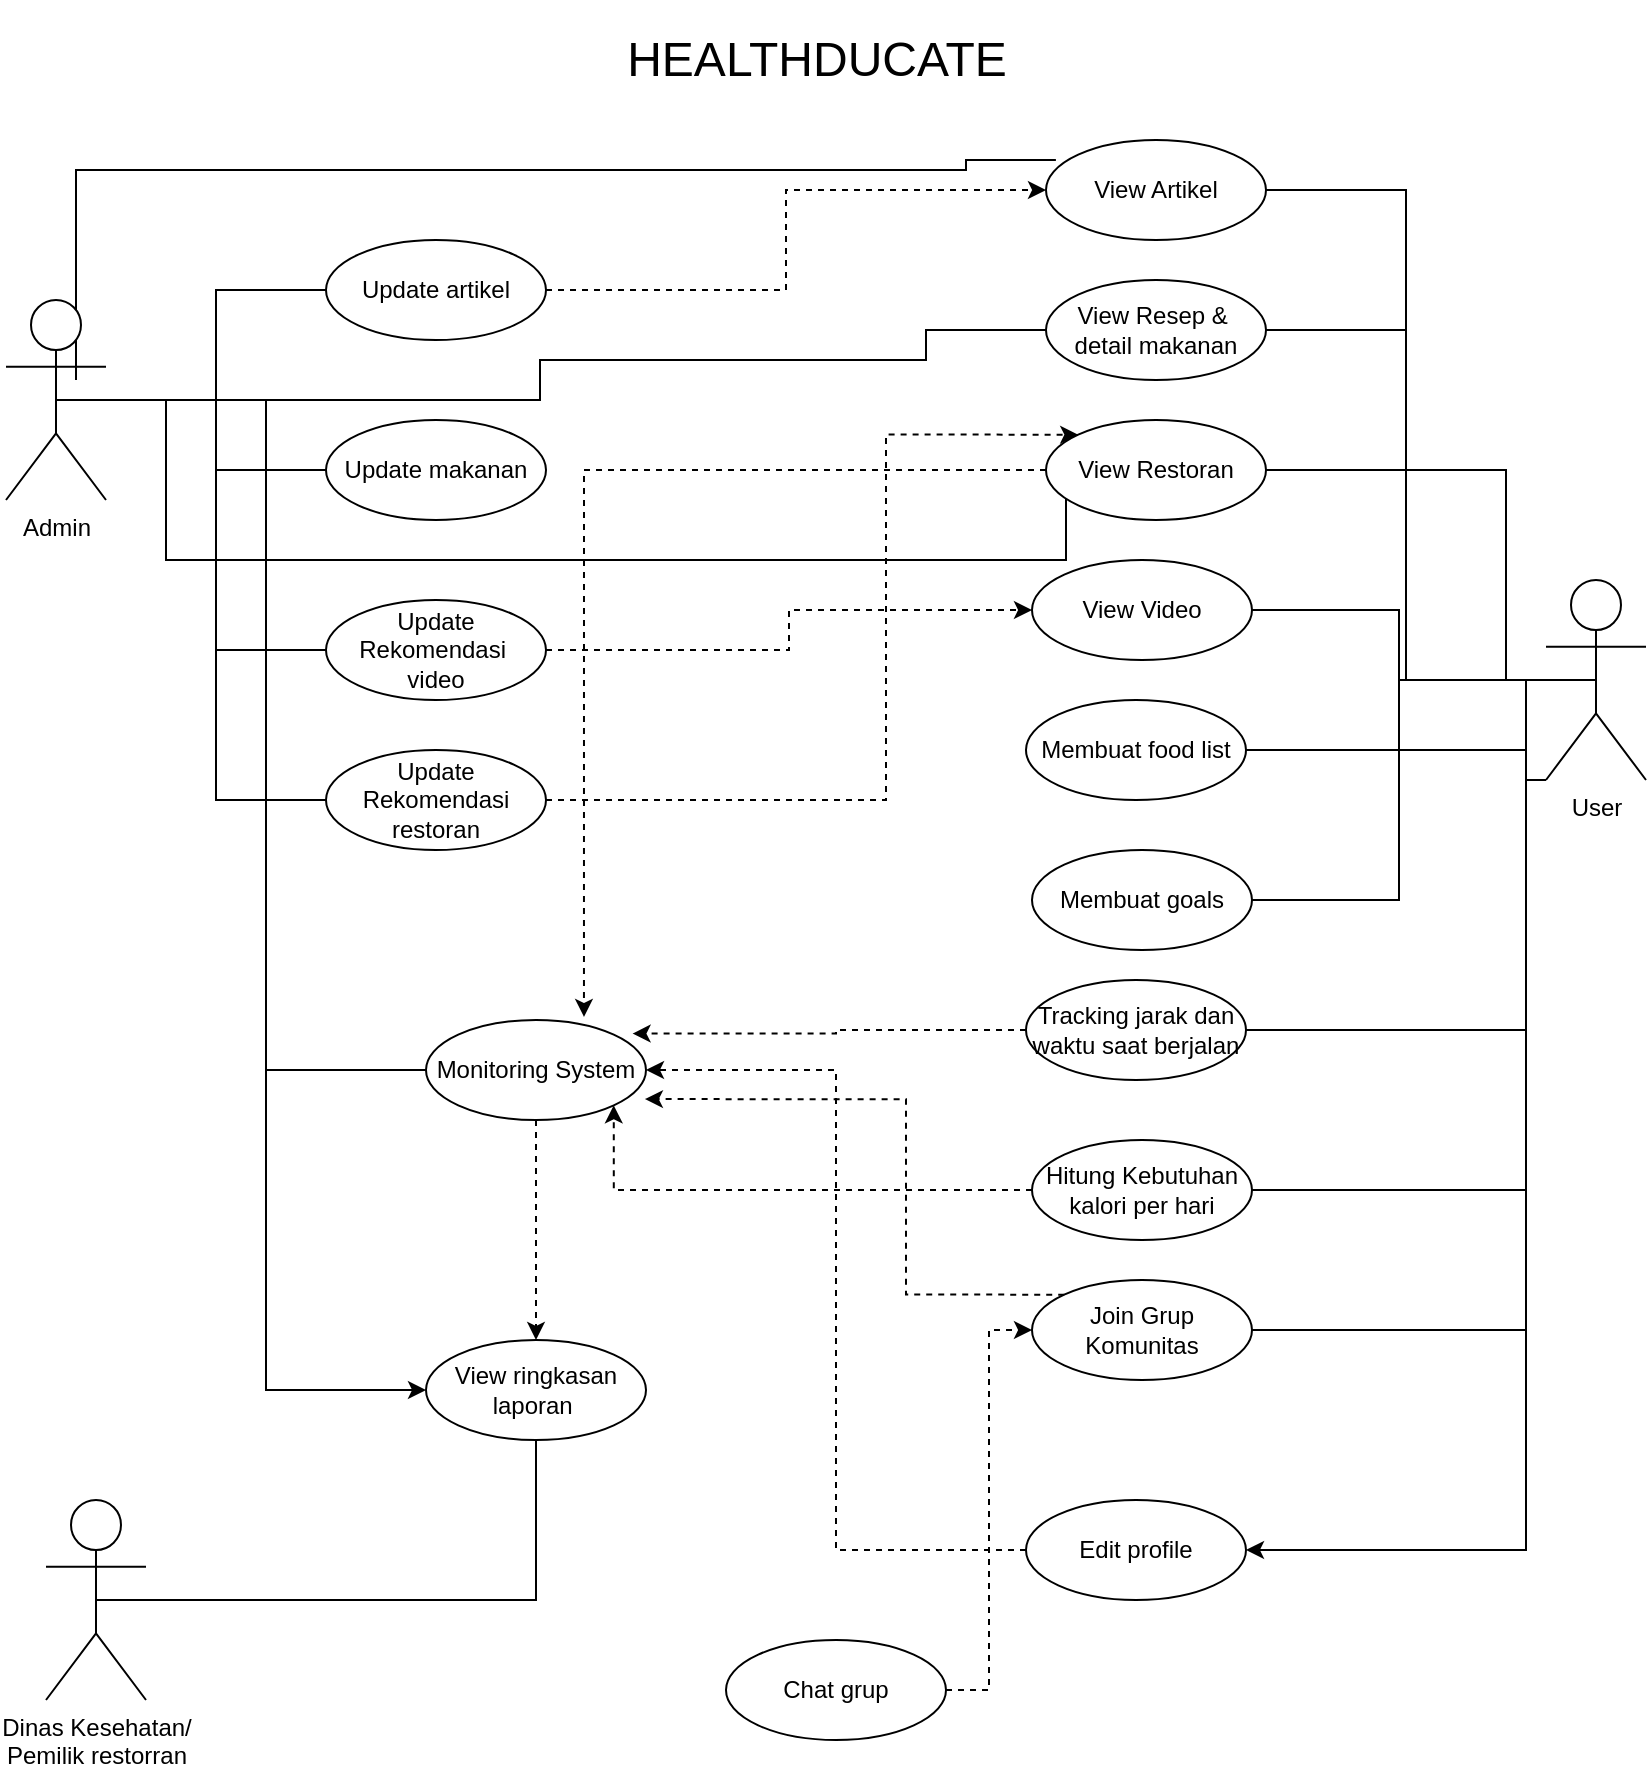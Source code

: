 <mxfile version="24.6.2" type="github">
  <diagram name="Page-1" id="qpr0WWEVWrJDgcL1kmon">
    <mxGraphModel dx="1615" dy="951" grid="1" gridSize="10" guides="1" tooltips="1" connect="1" arrows="1" fold="1" page="1" pageScale="1" pageWidth="850" pageHeight="1100" math="0" shadow="0">
      <root>
        <mxCell id="0" />
        <mxCell id="1" parent="0" />
        <mxCell id="xNHjRJRwzr_vyZ5RC70N-17" style="edgeStyle=orthogonalEdgeStyle;rounded=0;orthogonalLoop=1;jettySize=auto;html=1;exitX=0.5;exitY=0.5;exitDx=0;exitDy=0;exitPerimeter=0;endArrow=none;endFill=0;" parent="1" source="6PoY5TUMm6coMZj7E8jW-6" target="xNHjRJRwzr_vyZ5RC70N-4" edge="1">
          <mxGeometry relative="1" as="geometry" />
        </mxCell>
        <mxCell id="xNHjRJRwzr_vyZ5RC70N-18" style="edgeStyle=orthogonalEdgeStyle;rounded=0;orthogonalLoop=1;jettySize=auto;html=1;exitX=0.5;exitY=0.5;exitDx=0;exitDy=0;exitPerimeter=0;entryX=0;entryY=0.5;entryDx=0;entryDy=0;endArrow=none;endFill=0;" parent="1" source="6PoY5TUMm6coMZj7E8jW-6" target="xNHjRJRwzr_vyZ5RC70N-5" edge="1">
          <mxGeometry relative="1" as="geometry" />
        </mxCell>
        <mxCell id="xNHjRJRwzr_vyZ5RC70N-21" style="edgeStyle=orthogonalEdgeStyle;rounded=0;orthogonalLoop=1;jettySize=auto;html=1;exitX=0.5;exitY=0.5;exitDx=0;exitDy=0;exitPerimeter=0;entryX=0;entryY=0.5;entryDx=0;entryDy=0;endArrow=none;endFill=0;" parent="1" source="6PoY5TUMm6coMZj7E8jW-6" target="xNHjRJRwzr_vyZ5RC70N-20" edge="1">
          <mxGeometry relative="1" as="geometry" />
        </mxCell>
        <mxCell id="xNHjRJRwzr_vyZ5RC70N-22" style="edgeStyle=orthogonalEdgeStyle;rounded=0;orthogonalLoop=1;jettySize=auto;html=1;exitX=0.5;exitY=0.5;exitDx=0;exitDy=0;exitPerimeter=0;entryX=0;entryY=0.5;entryDx=0;entryDy=0;" parent="1" source="6PoY5TUMm6coMZj7E8jW-6" target="xNHjRJRwzr_vyZ5RC70N-11" edge="1">
          <mxGeometry relative="1" as="geometry" />
        </mxCell>
        <mxCell id="xNHjRJRwzr_vyZ5RC70N-25" style="edgeStyle=orthogonalEdgeStyle;rounded=0;orthogonalLoop=1;jettySize=auto;html=1;exitX=0.5;exitY=0.5;exitDx=0;exitDy=0;exitPerimeter=0;entryX=0;entryY=0.5;entryDx=0;entryDy=0;endArrow=none;endFill=0;" parent="1" source="6PoY5TUMm6coMZj7E8jW-6" target="xNHjRJRwzr_vyZ5RC70N-23" edge="1">
          <mxGeometry relative="1" as="geometry" />
        </mxCell>
        <mxCell id="xNHjRJRwzr_vyZ5RC70N-26" style="edgeStyle=orthogonalEdgeStyle;rounded=0;orthogonalLoop=1;jettySize=auto;html=1;exitX=0.5;exitY=0.5;exitDx=0;exitDy=0;exitPerimeter=0;entryX=0;entryY=0.5;entryDx=0;entryDy=0;endArrow=none;endFill=0;" parent="1" source="6PoY5TUMm6coMZj7E8jW-6" target="xNHjRJRwzr_vyZ5RC70N-24" edge="1">
          <mxGeometry relative="1" as="geometry" />
        </mxCell>
        <mxCell id="xNHjRJRwzr_vyZ5RC70N-52" style="edgeStyle=orthogonalEdgeStyle;rounded=0;orthogonalLoop=1;jettySize=auto;html=1;exitX=0.5;exitY=0.5;exitDx=0;exitDy=0;exitPerimeter=0;entryX=0.045;entryY=0.2;entryDx=0;entryDy=0;endArrow=none;endFill=0;entryPerimeter=0;" parent="1" target="xNHjRJRwzr_vyZ5RC70N-27" edge="1">
          <mxGeometry relative="1" as="geometry">
            <mxPoint x="55" y="240" as="sourcePoint" />
            <mxPoint x="495" y="135.0" as="targetPoint" />
            <Array as="points">
              <mxPoint x="55" y="135" />
              <mxPoint x="500" y="135" />
            </Array>
          </mxGeometry>
        </mxCell>
        <mxCell id="xNHjRJRwzr_vyZ5RC70N-53" style="edgeStyle=orthogonalEdgeStyle;rounded=0;orthogonalLoop=1;jettySize=auto;html=1;exitX=0.5;exitY=0.5;exitDx=0;exitDy=0;exitPerimeter=0;entryX=0;entryY=0.5;entryDx=0;entryDy=0;endArrow=none;endFill=0;" parent="1" source="6PoY5TUMm6coMZj7E8jW-6" target="xNHjRJRwzr_vyZ5RC70N-28" edge="1">
          <mxGeometry relative="1" as="geometry">
            <Array as="points">
              <mxPoint x="287" y="250" />
              <mxPoint x="287" y="230" />
              <mxPoint x="480" y="230" />
              <mxPoint x="480" y="215" />
            </Array>
          </mxGeometry>
        </mxCell>
        <mxCell id="xNHjRJRwzr_vyZ5RC70N-57" style="edgeStyle=orthogonalEdgeStyle;rounded=0;orthogonalLoop=1;jettySize=auto;html=1;exitX=0.5;exitY=0.5;exitDx=0;exitDy=0;exitPerimeter=0;endArrow=none;endFill=0;" parent="1" source="6PoY5TUMm6coMZj7E8jW-6" target="xNHjRJRwzr_vyZ5RC70N-34" edge="1">
          <mxGeometry relative="1" as="geometry">
            <Array as="points">
              <mxPoint x="100" y="250" />
              <mxPoint x="100" y="330" />
              <mxPoint x="550" y="330" />
            </Array>
          </mxGeometry>
        </mxCell>
        <mxCell id="6PoY5TUMm6coMZj7E8jW-6" value="Admin" style="shape=umlActor;verticalLabelPosition=bottom;verticalAlign=top;html=1;outlineConnect=0;" parent="1" vertex="1">
          <mxGeometry x="20" y="200" width="50" height="100" as="geometry" />
        </mxCell>
        <mxCell id="6PoY5TUMm6coMZj7E8jW-9" value="&lt;font style=&quot;font-size: 24px;&quot;&gt;HEALTHDUCATE&lt;/font&gt;" style="text;html=1;align=center;verticalAlign=middle;whiteSpace=wrap;rounded=0;" parent="1" vertex="1">
          <mxGeometry x="318" y="50" width="215" height="60" as="geometry" />
        </mxCell>
        <mxCell id="xNHjRJRwzr_vyZ5RC70N-43" style="edgeStyle=orthogonalEdgeStyle;rounded=0;orthogonalLoop=1;jettySize=auto;html=1;exitX=0.5;exitY=0.5;exitDx=0;exitDy=0;exitPerimeter=0;entryX=1;entryY=0.5;entryDx=0;entryDy=0;endArrow=none;endFill=0;" parent="1" source="6PoY5TUMm6coMZj7E8jW-12" target="xNHjRJRwzr_vyZ5RC70N-27" edge="1">
          <mxGeometry relative="1" as="geometry" />
        </mxCell>
        <mxCell id="xNHjRJRwzr_vyZ5RC70N-45" style="edgeStyle=orthogonalEdgeStyle;rounded=0;orthogonalLoop=1;jettySize=auto;html=1;exitX=0;exitY=1;exitDx=0;exitDy=0;exitPerimeter=0;entryX=1;entryY=0.5;entryDx=0;entryDy=0;endArrow=none;endFill=0;" parent="1" source="6PoY5TUMm6coMZj7E8jW-12" target="xNHjRJRwzr_vyZ5RC70N-29" edge="1">
          <mxGeometry relative="1" as="geometry">
            <Array as="points">
              <mxPoint x="780" y="565" />
            </Array>
          </mxGeometry>
        </mxCell>
        <mxCell id="xNHjRJRwzr_vyZ5RC70N-46" style="edgeStyle=orthogonalEdgeStyle;rounded=0;orthogonalLoop=1;jettySize=auto;html=1;exitX=0.5;exitY=0.5;exitDx=0;exitDy=0;exitPerimeter=0;entryX=1;entryY=0.5;entryDx=0;entryDy=0;endArrow=none;endFill=0;" parent="1" source="6PoY5TUMm6coMZj7E8jW-12" target="xNHjRJRwzr_vyZ5RC70N-34" edge="1">
          <mxGeometry relative="1" as="geometry">
            <Array as="points">
              <mxPoint x="770" y="390" />
              <mxPoint x="770" y="285" />
            </Array>
          </mxGeometry>
        </mxCell>
        <mxCell id="xNHjRJRwzr_vyZ5RC70N-47" style="edgeStyle=orthogonalEdgeStyle;rounded=0;orthogonalLoop=1;jettySize=auto;html=1;exitX=0.5;exitY=0.5;exitDx=0;exitDy=0;exitPerimeter=0;entryX=1;entryY=0.5;entryDx=0;entryDy=0;endArrow=none;endFill=0;" parent="1" source="6PoY5TUMm6coMZj7E8jW-12" target="xNHjRJRwzr_vyZ5RC70N-39" edge="1">
          <mxGeometry relative="1" as="geometry">
            <Array as="points">
              <mxPoint x="780" y="390" />
              <mxPoint x="780" y="425" />
            </Array>
          </mxGeometry>
        </mxCell>
        <mxCell id="xNHjRJRwzr_vyZ5RC70N-50" style="edgeStyle=orthogonalEdgeStyle;rounded=0;orthogonalLoop=1;jettySize=auto;html=1;exitX=0;exitY=1;exitDx=0;exitDy=0;exitPerimeter=0;entryX=1;entryY=0.5;entryDx=0;entryDy=0;endArrow=none;endFill=0;" parent="1" source="6PoY5TUMm6coMZj7E8jW-12" target="xNHjRJRwzr_vyZ5RC70N-30" edge="1">
          <mxGeometry relative="1" as="geometry">
            <Array as="points">
              <mxPoint x="780" y="645" />
            </Array>
          </mxGeometry>
        </mxCell>
        <mxCell id="xNHjRJRwzr_vyZ5RC70N-55" style="edgeStyle=orthogonalEdgeStyle;rounded=0;orthogonalLoop=1;jettySize=auto;html=1;exitX=0;exitY=1;exitDx=0;exitDy=0;exitPerimeter=0;entryX=1;entryY=0.5;entryDx=0;entryDy=0;endArrow=none;endFill=0;" parent="1" source="6PoY5TUMm6coMZj7E8jW-12" target="xNHjRJRwzr_vyZ5RC70N-31" edge="1">
          <mxGeometry relative="1" as="geometry">
            <Array as="points">
              <mxPoint x="780" y="440" />
              <mxPoint x="780" y="715" />
            </Array>
          </mxGeometry>
        </mxCell>
        <mxCell id="xNHjRJRwzr_vyZ5RC70N-59" style="edgeStyle=orthogonalEdgeStyle;rounded=0;orthogonalLoop=1;jettySize=auto;html=1;exitX=0.5;exitY=0.5;exitDx=0;exitDy=0;exitPerimeter=0;entryX=1;entryY=0.5;entryDx=0;entryDy=0;" parent="1" source="6PoY5TUMm6coMZj7E8jW-12" target="xNHjRJRwzr_vyZ5RC70N-32" edge="1">
          <mxGeometry relative="1" as="geometry">
            <Array as="points">
              <mxPoint x="780" y="390" />
              <mxPoint x="780" y="825" />
            </Array>
          </mxGeometry>
        </mxCell>
        <mxCell id="xNHjRJRwzr_vyZ5RC70N-61" style="edgeStyle=orthogonalEdgeStyle;rounded=0;orthogonalLoop=1;jettySize=auto;html=1;exitX=0.5;exitY=0.5;exitDx=0;exitDy=0;exitPerimeter=0;entryX=1;entryY=0.5;entryDx=0;entryDy=0;endArrow=none;endFill=0;" parent="1" source="6PoY5TUMm6coMZj7E8jW-12" target="xNHjRJRwzr_vyZ5RC70N-33" edge="1">
          <mxGeometry relative="1" as="geometry" />
        </mxCell>
        <mxCell id="xNHjRJRwzr_vyZ5RC70N-68" style="edgeStyle=orthogonalEdgeStyle;rounded=0;orthogonalLoop=1;jettySize=auto;html=1;exitX=0.5;exitY=0.5;exitDx=0;exitDy=0;exitPerimeter=0;entryX=1;entryY=0.5;entryDx=0;entryDy=0;endArrow=none;endFill=0;" parent="1" source="6PoY5TUMm6coMZj7E8jW-12" target="xNHjRJRwzr_vyZ5RC70N-60" edge="1">
          <mxGeometry relative="1" as="geometry" />
        </mxCell>
        <mxCell id="xNHjRJRwzr_vyZ5RC70N-71" style="edgeStyle=orthogonalEdgeStyle;rounded=0;orthogonalLoop=1;jettySize=auto;html=1;exitX=0.5;exitY=0.5;exitDx=0;exitDy=0;exitPerimeter=0;entryX=1;entryY=0.5;entryDx=0;entryDy=0;endArrow=none;endFill=0;" parent="1" source="6PoY5TUMm6coMZj7E8jW-12" target="xNHjRJRwzr_vyZ5RC70N-28" edge="1">
          <mxGeometry relative="1" as="geometry" />
        </mxCell>
        <mxCell id="6PoY5TUMm6coMZj7E8jW-12" value="User" style="shape=umlActor;verticalLabelPosition=bottom;verticalAlign=top;html=1;outlineConnect=0;" parent="1" vertex="1">
          <mxGeometry x="790" y="340" width="50" height="100" as="geometry" />
        </mxCell>
        <mxCell id="xNHjRJRwzr_vyZ5RC70N-15" style="edgeStyle=orthogonalEdgeStyle;rounded=0;orthogonalLoop=1;jettySize=auto;html=1;exitX=0.5;exitY=0.5;exitDx=0;exitDy=0;exitPerimeter=0;entryX=0.5;entryY=1;entryDx=0;entryDy=0;endArrow=none;endFill=0;" parent="1" source="6PoY5TUMm6coMZj7E8jW-13" target="xNHjRJRwzr_vyZ5RC70N-11" edge="1">
          <mxGeometry relative="1" as="geometry" />
        </mxCell>
        <mxCell id="6PoY5TUMm6coMZj7E8jW-13" value="Dinas Kesehatan/&lt;div&gt;Pemilik restorran&lt;/div&gt;" style="shape=umlActor;verticalLabelPosition=bottom;verticalAlign=top;html=1;outlineConnect=0;" parent="1" vertex="1">
          <mxGeometry x="40" y="800" width="50" height="100" as="geometry" />
        </mxCell>
        <mxCell id="xNHjRJRwzr_vyZ5RC70N-54" style="edgeStyle=orthogonalEdgeStyle;rounded=0;orthogonalLoop=1;jettySize=auto;html=1;exitX=1;exitY=0.5;exitDx=0;exitDy=0;entryX=0;entryY=0.5;entryDx=0;entryDy=0;dashed=1;" parent="1" source="xNHjRJRwzr_vyZ5RC70N-4" target="xNHjRJRwzr_vyZ5RC70N-27" edge="1">
          <mxGeometry relative="1" as="geometry">
            <Array as="points">
              <mxPoint x="410" y="195" />
              <mxPoint x="410" y="145" />
            </Array>
          </mxGeometry>
        </mxCell>
        <mxCell id="xNHjRJRwzr_vyZ5RC70N-4" value="Update artikel" style="ellipse;whiteSpace=wrap;html=1;" parent="1" vertex="1">
          <mxGeometry x="180" y="170" width="110" height="50" as="geometry" />
        </mxCell>
        <mxCell id="xNHjRJRwzr_vyZ5RC70N-5" value="Update makanan" style="ellipse;whiteSpace=wrap;html=1;" parent="1" vertex="1">
          <mxGeometry x="180" y="260" width="110" height="50" as="geometry" />
        </mxCell>
        <mxCell id="xNHjRJRwzr_vyZ5RC70N-11" value="&lt;span id=&quot;docs-internal-guid-704ce56e-7fff-213f-f750-a3f7d4cb83c1&quot;&gt;&lt;span style=&quot;font-family: Arial, sans-serif; background-color: transparent; font-variant-numeric: normal; font-variant-east-asian: normal; font-variant-alternates: normal; font-variant-position: normal; vertical-align: baseline; white-space-collapse: preserve;&quot;&gt;&lt;font style=&quot;font-size: 12px;&quot;&gt;View ringkasan laporan &lt;/font&gt;&lt;/span&gt;&lt;/span&gt;" style="ellipse;whiteSpace=wrap;html=1;" parent="1" vertex="1">
          <mxGeometry x="230" y="720" width="110" height="50" as="geometry" />
        </mxCell>
        <mxCell id="xNHjRJRwzr_vyZ5RC70N-77" style="edgeStyle=orthogonalEdgeStyle;rounded=0;orthogonalLoop=1;jettySize=auto;html=1;exitX=0.5;exitY=1;exitDx=0;exitDy=0;entryX=0.5;entryY=0;entryDx=0;entryDy=0;dashed=1;" parent="1" source="xNHjRJRwzr_vyZ5RC70N-20" target="xNHjRJRwzr_vyZ5RC70N-11" edge="1">
          <mxGeometry relative="1" as="geometry" />
        </mxCell>
        <mxCell id="xNHjRJRwzr_vyZ5RC70N-20" value="Monitoring System" style="ellipse;whiteSpace=wrap;html=1;" parent="1" vertex="1">
          <mxGeometry x="230" y="560" width="110" height="50" as="geometry" />
        </mxCell>
        <mxCell id="xNHjRJRwzr_vyZ5RC70N-69" style="edgeStyle=orthogonalEdgeStyle;rounded=0;orthogonalLoop=1;jettySize=auto;html=1;exitX=1;exitY=0.5;exitDx=0;exitDy=0;dashed=1;" parent="1" source="xNHjRJRwzr_vyZ5RC70N-23" target="xNHjRJRwzr_vyZ5RC70N-60" edge="1">
          <mxGeometry relative="1" as="geometry" />
        </mxCell>
        <mxCell id="xNHjRJRwzr_vyZ5RC70N-23" value="Update Rekomendasi&amp;nbsp;&lt;div&gt;video&lt;/div&gt;" style="ellipse;whiteSpace=wrap;html=1;" parent="1" vertex="1">
          <mxGeometry x="180" y="350" width="110" height="50" as="geometry" />
        </mxCell>
        <mxCell id="xNHjRJRwzr_vyZ5RC70N-74" style="edgeStyle=orthogonalEdgeStyle;rounded=0;orthogonalLoop=1;jettySize=auto;html=1;exitX=1;exitY=0.5;exitDx=0;exitDy=0;entryX=0;entryY=0;entryDx=0;entryDy=0;dashed=1;" parent="1" source="xNHjRJRwzr_vyZ5RC70N-24" target="xNHjRJRwzr_vyZ5RC70N-34" edge="1">
          <mxGeometry relative="1" as="geometry">
            <Array as="points">
              <mxPoint x="460" y="450" />
              <mxPoint x="460" y="267" />
            </Array>
          </mxGeometry>
        </mxCell>
        <mxCell id="xNHjRJRwzr_vyZ5RC70N-24" value="Update Rekomendasi restoran" style="ellipse;whiteSpace=wrap;html=1;" parent="1" vertex="1">
          <mxGeometry x="180" y="425" width="110" height="50" as="geometry" />
        </mxCell>
        <mxCell id="xNHjRJRwzr_vyZ5RC70N-27" value="View Artikel" style="ellipse;whiteSpace=wrap;html=1;" parent="1" vertex="1">
          <mxGeometry x="540" y="120" width="110" height="50" as="geometry" />
        </mxCell>
        <mxCell id="xNHjRJRwzr_vyZ5RC70N-28" value="View Resep &amp;amp;&amp;nbsp;&lt;div&gt;detail makanan&lt;/div&gt;" style="ellipse;whiteSpace=wrap;html=1;" parent="1" vertex="1">
          <mxGeometry x="540" y="190" width="110" height="50" as="geometry" />
        </mxCell>
        <mxCell id="xNHjRJRwzr_vyZ5RC70N-29" value="Tracking jarak dan waktu saat berjalan" style="ellipse;whiteSpace=wrap;html=1;" parent="1" vertex="1">
          <mxGeometry x="530" y="540" width="110" height="50" as="geometry" />
        </mxCell>
        <mxCell id="xNHjRJRwzr_vyZ5RC70N-73" style="edgeStyle=orthogonalEdgeStyle;rounded=0;orthogonalLoop=1;jettySize=auto;html=1;exitX=0;exitY=0.5;exitDx=0;exitDy=0;entryX=1;entryY=1;entryDx=0;entryDy=0;dashed=1;" parent="1" source="xNHjRJRwzr_vyZ5RC70N-30" target="xNHjRJRwzr_vyZ5RC70N-20" edge="1">
          <mxGeometry relative="1" as="geometry" />
        </mxCell>
        <mxCell id="xNHjRJRwzr_vyZ5RC70N-30" value="Hitung Kebutuhan kalori per hari" style="ellipse;whiteSpace=wrap;html=1;" parent="1" vertex="1">
          <mxGeometry x="533" y="620" width="110" height="50" as="geometry" />
        </mxCell>
        <mxCell id="xNHjRJRwzr_vyZ5RC70N-31" value="Join Grup Komunitas" style="ellipse;whiteSpace=wrap;html=1;" parent="1" vertex="1">
          <mxGeometry x="533" y="690" width="110" height="50" as="geometry" />
        </mxCell>
        <mxCell id="xNHjRJRwzr_vyZ5RC70N-76" style="edgeStyle=orthogonalEdgeStyle;rounded=0;orthogonalLoop=1;jettySize=auto;html=1;exitX=0;exitY=0.5;exitDx=0;exitDy=0;entryX=1;entryY=0.5;entryDx=0;entryDy=0;dashed=1;" parent="1" source="xNHjRJRwzr_vyZ5RC70N-32" target="xNHjRJRwzr_vyZ5RC70N-20" edge="1">
          <mxGeometry relative="1" as="geometry" />
        </mxCell>
        <mxCell id="xNHjRJRwzr_vyZ5RC70N-32" value="Edit profile" style="ellipse;whiteSpace=wrap;html=1;" parent="1" vertex="1">
          <mxGeometry x="530" y="800" width="110" height="50" as="geometry" />
        </mxCell>
        <mxCell id="xNHjRJRwzr_vyZ5RC70N-33" value="Membuat goals" style="ellipse;whiteSpace=wrap;html=1;" parent="1" vertex="1">
          <mxGeometry x="533" y="475" width="110" height="50" as="geometry" />
        </mxCell>
        <mxCell id="xNHjRJRwzr_vyZ5RC70N-34" value="View Restoran" style="ellipse;whiteSpace=wrap;html=1;" parent="1" vertex="1">
          <mxGeometry x="540" y="260" width="110" height="50" as="geometry" />
        </mxCell>
        <mxCell id="xNHjRJRwzr_vyZ5RC70N-75" style="edgeStyle=orthogonalEdgeStyle;rounded=0;orthogonalLoop=1;jettySize=auto;html=1;exitX=1;exitY=0.5;exitDx=0;exitDy=0;entryX=0;entryY=0.5;entryDx=0;entryDy=0;dashed=1;" parent="1" source="xNHjRJRwzr_vyZ5RC70N-35" target="xNHjRJRwzr_vyZ5RC70N-31" edge="1">
          <mxGeometry relative="1" as="geometry" />
        </mxCell>
        <mxCell id="xNHjRJRwzr_vyZ5RC70N-35" value="Chat grup" style="ellipse;whiteSpace=wrap;html=1;" parent="1" vertex="1">
          <mxGeometry x="380" y="870" width="110" height="50" as="geometry" />
        </mxCell>
        <mxCell id="xNHjRJRwzr_vyZ5RC70N-39" value="Membuat food list" style="ellipse;whiteSpace=wrap;html=1;" parent="1" vertex="1">
          <mxGeometry x="530" y="400" width="110" height="50" as="geometry" />
        </mxCell>
        <mxCell id="xNHjRJRwzr_vyZ5RC70N-60" value="View Video" style="ellipse;whiteSpace=wrap;html=1;" parent="1" vertex="1">
          <mxGeometry x="533" y="330" width="110" height="50" as="geometry" />
        </mxCell>
        <mxCell id="xNHjRJRwzr_vyZ5RC70N-72" style="edgeStyle=orthogonalEdgeStyle;rounded=0;orthogonalLoop=1;jettySize=auto;html=1;exitX=0;exitY=0.5;exitDx=0;exitDy=0;entryX=0.939;entryY=0.136;entryDx=0;entryDy=0;entryPerimeter=0;dashed=1;" parent="1" source="xNHjRJRwzr_vyZ5RC70N-29" target="xNHjRJRwzr_vyZ5RC70N-20" edge="1">
          <mxGeometry relative="1" as="geometry" />
        </mxCell>
        <mxCell id="xNHjRJRwzr_vyZ5RC70N-78" style="edgeStyle=orthogonalEdgeStyle;rounded=0;orthogonalLoop=1;jettySize=auto;html=1;exitX=0;exitY=0.5;exitDx=0;exitDy=0;entryX=0.718;entryY=-0.031;entryDx=0;entryDy=0;entryPerimeter=0;dashed=1;" parent="1" source="xNHjRJRwzr_vyZ5RC70N-34" target="xNHjRJRwzr_vyZ5RC70N-20" edge="1">
          <mxGeometry relative="1" as="geometry" />
        </mxCell>
        <mxCell id="xNHjRJRwzr_vyZ5RC70N-80" style="edgeStyle=orthogonalEdgeStyle;rounded=0;orthogonalLoop=1;jettySize=auto;html=1;exitX=0;exitY=0;exitDx=0;exitDy=0;entryX=0.995;entryY=0.791;entryDx=0;entryDy=0;entryPerimeter=0;dashed=1;" parent="1" source="xNHjRJRwzr_vyZ5RC70N-31" target="xNHjRJRwzr_vyZ5RC70N-20" edge="1">
          <mxGeometry relative="1" as="geometry">
            <Array as="points">
              <mxPoint x="470" y="697" />
              <mxPoint x="470" y="600" />
            </Array>
          </mxGeometry>
        </mxCell>
      </root>
    </mxGraphModel>
  </diagram>
</mxfile>

